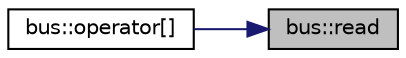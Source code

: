 digraph "bus::read"
{
 // LATEX_PDF_SIZE
  edge [fontname="Helvetica",fontsize="10",labelfontname="Helvetica",labelfontsize="10"];
  node [fontname="Helvetica",fontsize="10",shape=record];
  rankdir="RL";
  Node1 [label="bus::read",height=0.2,width=0.4,color="black", fillcolor="grey75", style="filled", fontcolor="black",tooltip="Reads a byte from the bus."];
  Node1 -> Node2 [dir="back",color="midnightblue",fontsize="10",style="solid",fontname="Helvetica"];
  Node2 [label="bus::operator[]",height=0.2,width=0.4,color="black", fillcolor="white", style="filled",URL="$classbus.html#aff023ba4699c0456c3e1ed045b3678ed",tooltip="A shortcut to read the bus using an index directly without a proxy object."];
}
